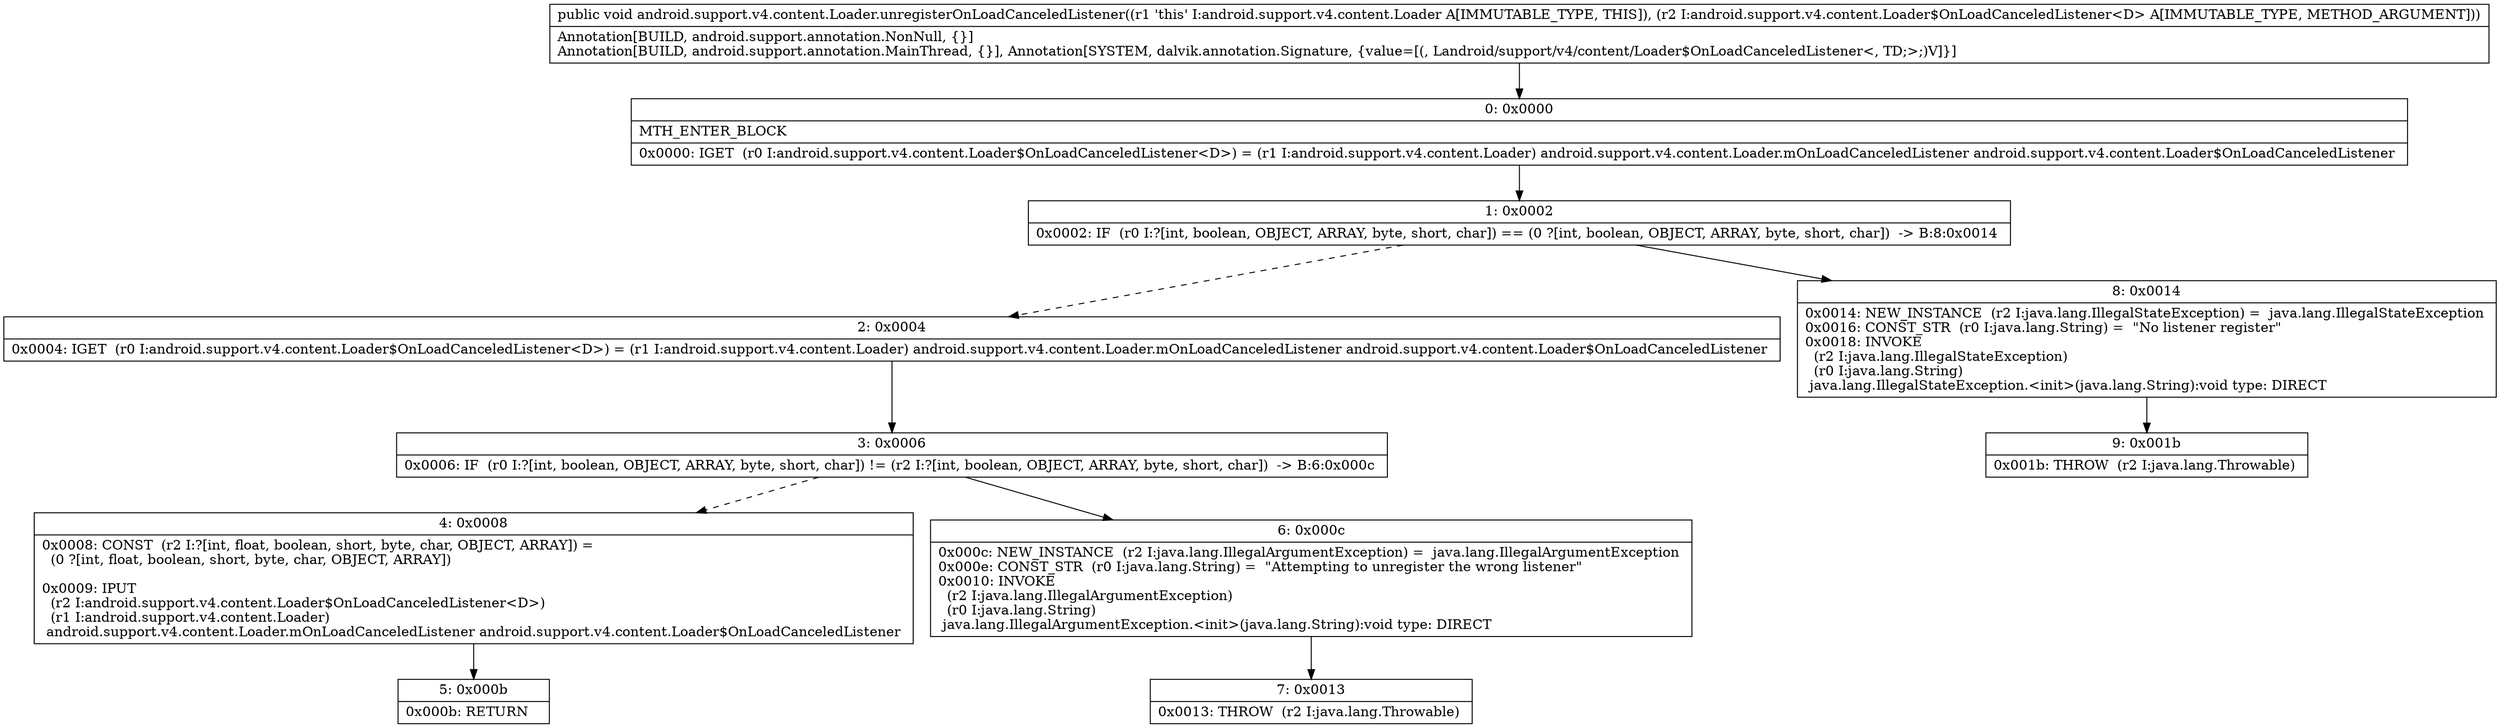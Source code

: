 digraph "CFG forandroid.support.v4.content.Loader.unregisterOnLoadCanceledListener(Landroid\/support\/v4\/content\/Loader$OnLoadCanceledListener;)V" {
Node_0 [shape=record,label="{0\:\ 0x0000|MTH_ENTER_BLOCK\l|0x0000: IGET  (r0 I:android.support.v4.content.Loader$OnLoadCanceledListener\<D\>) = (r1 I:android.support.v4.content.Loader) android.support.v4.content.Loader.mOnLoadCanceledListener android.support.v4.content.Loader$OnLoadCanceledListener \l}"];
Node_1 [shape=record,label="{1\:\ 0x0002|0x0002: IF  (r0 I:?[int, boolean, OBJECT, ARRAY, byte, short, char]) == (0 ?[int, boolean, OBJECT, ARRAY, byte, short, char])  \-\> B:8:0x0014 \l}"];
Node_2 [shape=record,label="{2\:\ 0x0004|0x0004: IGET  (r0 I:android.support.v4.content.Loader$OnLoadCanceledListener\<D\>) = (r1 I:android.support.v4.content.Loader) android.support.v4.content.Loader.mOnLoadCanceledListener android.support.v4.content.Loader$OnLoadCanceledListener \l}"];
Node_3 [shape=record,label="{3\:\ 0x0006|0x0006: IF  (r0 I:?[int, boolean, OBJECT, ARRAY, byte, short, char]) != (r2 I:?[int, boolean, OBJECT, ARRAY, byte, short, char])  \-\> B:6:0x000c \l}"];
Node_4 [shape=record,label="{4\:\ 0x0008|0x0008: CONST  (r2 I:?[int, float, boolean, short, byte, char, OBJECT, ARRAY]) = \l  (0 ?[int, float, boolean, short, byte, char, OBJECT, ARRAY])\l \l0x0009: IPUT  \l  (r2 I:android.support.v4.content.Loader$OnLoadCanceledListener\<D\>)\l  (r1 I:android.support.v4.content.Loader)\l android.support.v4.content.Loader.mOnLoadCanceledListener android.support.v4.content.Loader$OnLoadCanceledListener \l}"];
Node_5 [shape=record,label="{5\:\ 0x000b|0x000b: RETURN   \l}"];
Node_6 [shape=record,label="{6\:\ 0x000c|0x000c: NEW_INSTANCE  (r2 I:java.lang.IllegalArgumentException) =  java.lang.IllegalArgumentException \l0x000e: CONST_STR  (r0 I:java.lang.String) =  \"Attempting to unregister the wrong listener\" \l0x0010: INVOKE  \l  (r2 I:java.lang.IllegalArgumentException)\l  (r0 I:java.lang.String)\l java.lang.IllegalArgumentException.\<init\>(java.lang.String):void type: DIRECT \l}"];
Node_7 [shape=record,label="{7\:\ 0x0013|0x0013: THROW  (r2 I:java.lang.Throwable) \l}"];
Node_8 [shape=record,label="{8\:\ 0x0014|0x0014: NEW_INSTANCE  (r2 I:java.lang.IllegalStateException) =  java.lang.IllegalStateException \l0x0016: CONST_STR  (r0 I:java.lang.String) =  \"No listener register\" \l0x0018: INVOKE  \l  (r2 I:java.lang.IllegalStateException)\l  (r0 I:java.lang.String)\l java.lang.IllegalStateException.\<init\>(java.lang.String):void type: DIRECT \l}"];
Node_9 [shape=record,label="{9\:\ 0x001b|0x001b: THROW  (r2 I:java.lang.Throwable) \l}"];
MethodNode[shape=record,label="{public void android.support.v4.content.Loader.unregisterOnLoadCanceledListener((r1 'this' I:android.support.v4.content.Loader A[IMMUTABLE_TYPE, THIS]), (r2 I:android.support.v4.content.Loader$OnLoadCanceledListener\<D\> A[IMMUTABLE_TYPE, METHOD_ARGUMENT]))  | Annotation[BUILD, android.support.annotation.NonNull, \{\}]\lAnnotation[BUILD, android.support.annotation.MainThread, \{\}], Annotation[SYSTEM, dalvik.annotation.Signature, \{value=[(, Landroid\/support\/v4\/content\/Loader$OnLoadCanceledListener\<, TD;\>;)V]\}]\l}"];
MethodNode -> Node_0;
Node_0 -> Node_1;
Node_1 -> Node_2[style=dashed];
Node_1 -> Node_8;
Node_2 -> Node_3;
Node_3 -> Node_4[style=dashed];
Node_3 -> Node_6;
Node_4 -> Node_5;
Node_6 -> Node_7;
Node_8 -> Node_9;
}


